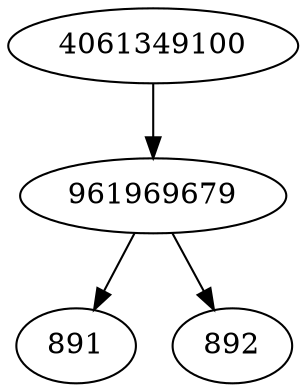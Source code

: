 strict digraph  {
891;
892;
4061349100;
961969679;
4061349100 -> 961969679;
961969679 -> 891;
961969679 -> 892;
}
